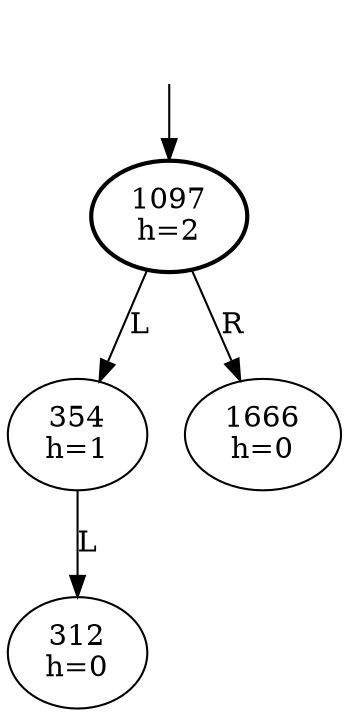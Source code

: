 digraph
 {
	Dummy [style=invis];
	Dummy -> 1097;
	1097 [penwidth=2];

	
      1097 [label="1097\nh=2"];

      1097 -> 354 [label="L"];
      354 [label="354\nh=1"];

      354 -> 312 [label="L"];
      312 [label="312\nh=0"];

      1097 -> 1666 [label="R"];
      1666 [label="1666\nh=0"];

}